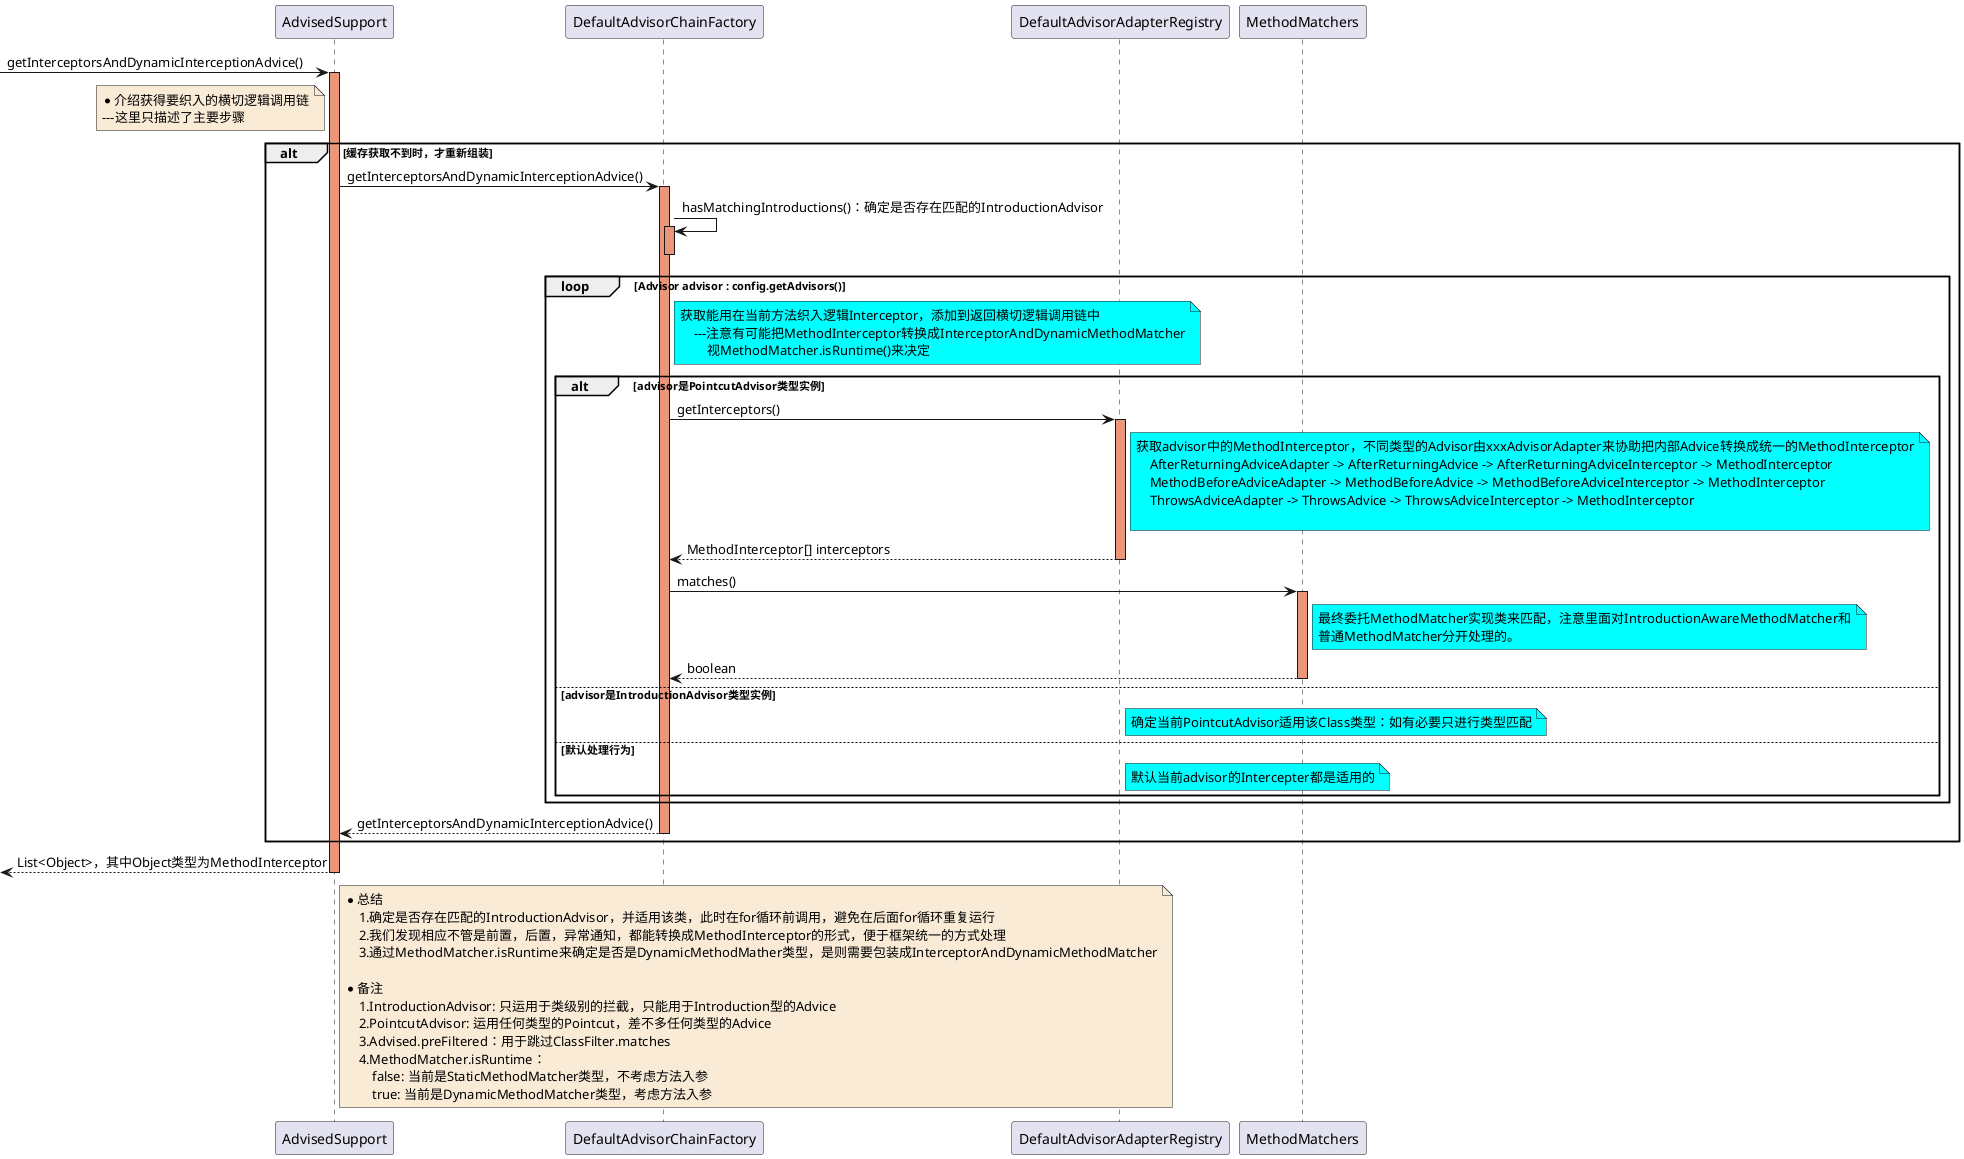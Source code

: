@startuml
-> AdvisedSupport : getInterceptorsAndDynamicInterceptionAdvice()
activate AdvisedSupport #DarkSalmon

note left of AdvisedSupport #FAEBD7
    *介绍获得要织入的横切逻辑调用链
    ---这里只描述了主要步骤
end note
    alt 缓存获取不到时，才重新组装
        AdvisedSupport -> DefaultAdvisorChainFactory : getInterceptorsAndDynamicInterceptionAdvice()
        activate DefaultAdvisorChainFactory #DarkSalmon
            DefaultAdvisorChainFactory -> DefaultAdvisorChainFactory : hasMatchingIntroductions()：确定是否存在匹配的IntroductionAdvisor
            activate DefaultAdvisorChainFactory #DarkSalmon
            deactivate DefaultAdvisorChainFactory

            loop Advisor advisor : config.getAdvisors()
                note right of DefaultAdvisorChainFactory #aqua
                    获取能用在当前方法织入逻辑Interceptor，添加到返回横切逻辑调用链中
                        ---注意有可能把MethodInterceptor转换成InterceptorAndDynamicMethodMatcher
                            视MethodMatcher.isRuntime()来决定
                end note

                alt advisor是PointcutAdvisor类型实例
                    DefaultAdvisorChainFactory -> DefaultAdvisorAdapterRegistry :getInterceptors()
                    activate DefaultAdvisorAdapterRegistry #DarkSalmon
                        note right of DefaultAdvisorAdapterRegistry #aqua
                            获取advisor中的MethodInterceptor，不同类型的Advisor由xxxAdvisorAdapter来协助把内部Advice转换成统一的MethodInterceptor
                                AfterReturningAdviceAdapter -> AfterReturningAdvice -> AfterReturningAdviceInterceptor -> MethodInterceptor
                                MethodBeforeAdviceAdapter -> MethodBeforeAdvice -> MethodBeforeAdviceInterceptor -> MethodInterceptor
                                ThrowsAdviceAdapter -> ThrowsAdvice -> ThrowsAdviceInterceptor -> MethodInterceptor

                        end note
                    DefaultAdvisorAdapterRegistry --> DefaultAdvisorChainFactory :MethodInterceptor[] interceptors
                    deactivate DefaultAdvisorAdapterRegistry

                    DefaultAdvisorChainFactory -> MethodMatchers :matches()
                    activate MethodMatchers #DarkSalmon
                        note right of MethodMatchers #aqua
                            最终委托MethodMatcher实现类来匹配，注意里面对IntroductionAwareMethodMatcher和
                            普通MethodMatcher分开处理的。
                        end note
                    MethodMatchers --> DefaultAdvisorChainFactory :boolean
                    deactivate MethodMatchers

                else advisor是IntroductionAdvisor类型实例
                    note right of DefaultAdvisorAdapterRegistry #aqua
                        确定当前PointcutAdvisor适用该Class类型：如有必要只进行类型匹配
                    end note
                else 默认处理行为
                    note right of DefaultAdvisorAdapterRegistry #aqua
                        默认当前advisor的Intercepter都是适用的
                    end note
                end


            end

        DefaultAdvisorChainFactory --> AdvisedSupport : getInterceptorsAndDynamicInterceptionAdvice()
        deactivate DefaultAdvisorChainFactory

    end

<-- AdvisedSupport: List<Object>，其中Object类型为MethodInterceptor
deactivate AdvisedSupport

note right of AdvisedSupport #FAEBD7
*总结
    1.确定是否存在匹配的IntroductionAdvisor，并适用该类，此时在for循环前调用，避免在后面for循环重复运行
    2.我们发现相应不管是前置，后置，异常通知，都能转换成MethodInterceptor的形式，便于框架统一的方式处理
    3.通过MethodMatcher.isRuntime来确定是否是DynamicMethodMather类型，是则需要包装成InterceptorAndDynamicMethodMatcher

*备注
    1.IntroductionAdvisor: 只运用于类级别的拦截，只能用于Introduction型的Advice
    2.PointcutAdvisor: 运用任何类型的Pointcut，差不多任何类型的Advice
    3.Advised.preFiltered：用于跳过ClassFilter.matches
    4.MethodMatcher.isRuntime：
        false: 当前是StaticMethodMatcher类型，不考虑方法入参
        true: 当前是DynamicMethodMatcher类型，考虑方法入参
end note

@enduml